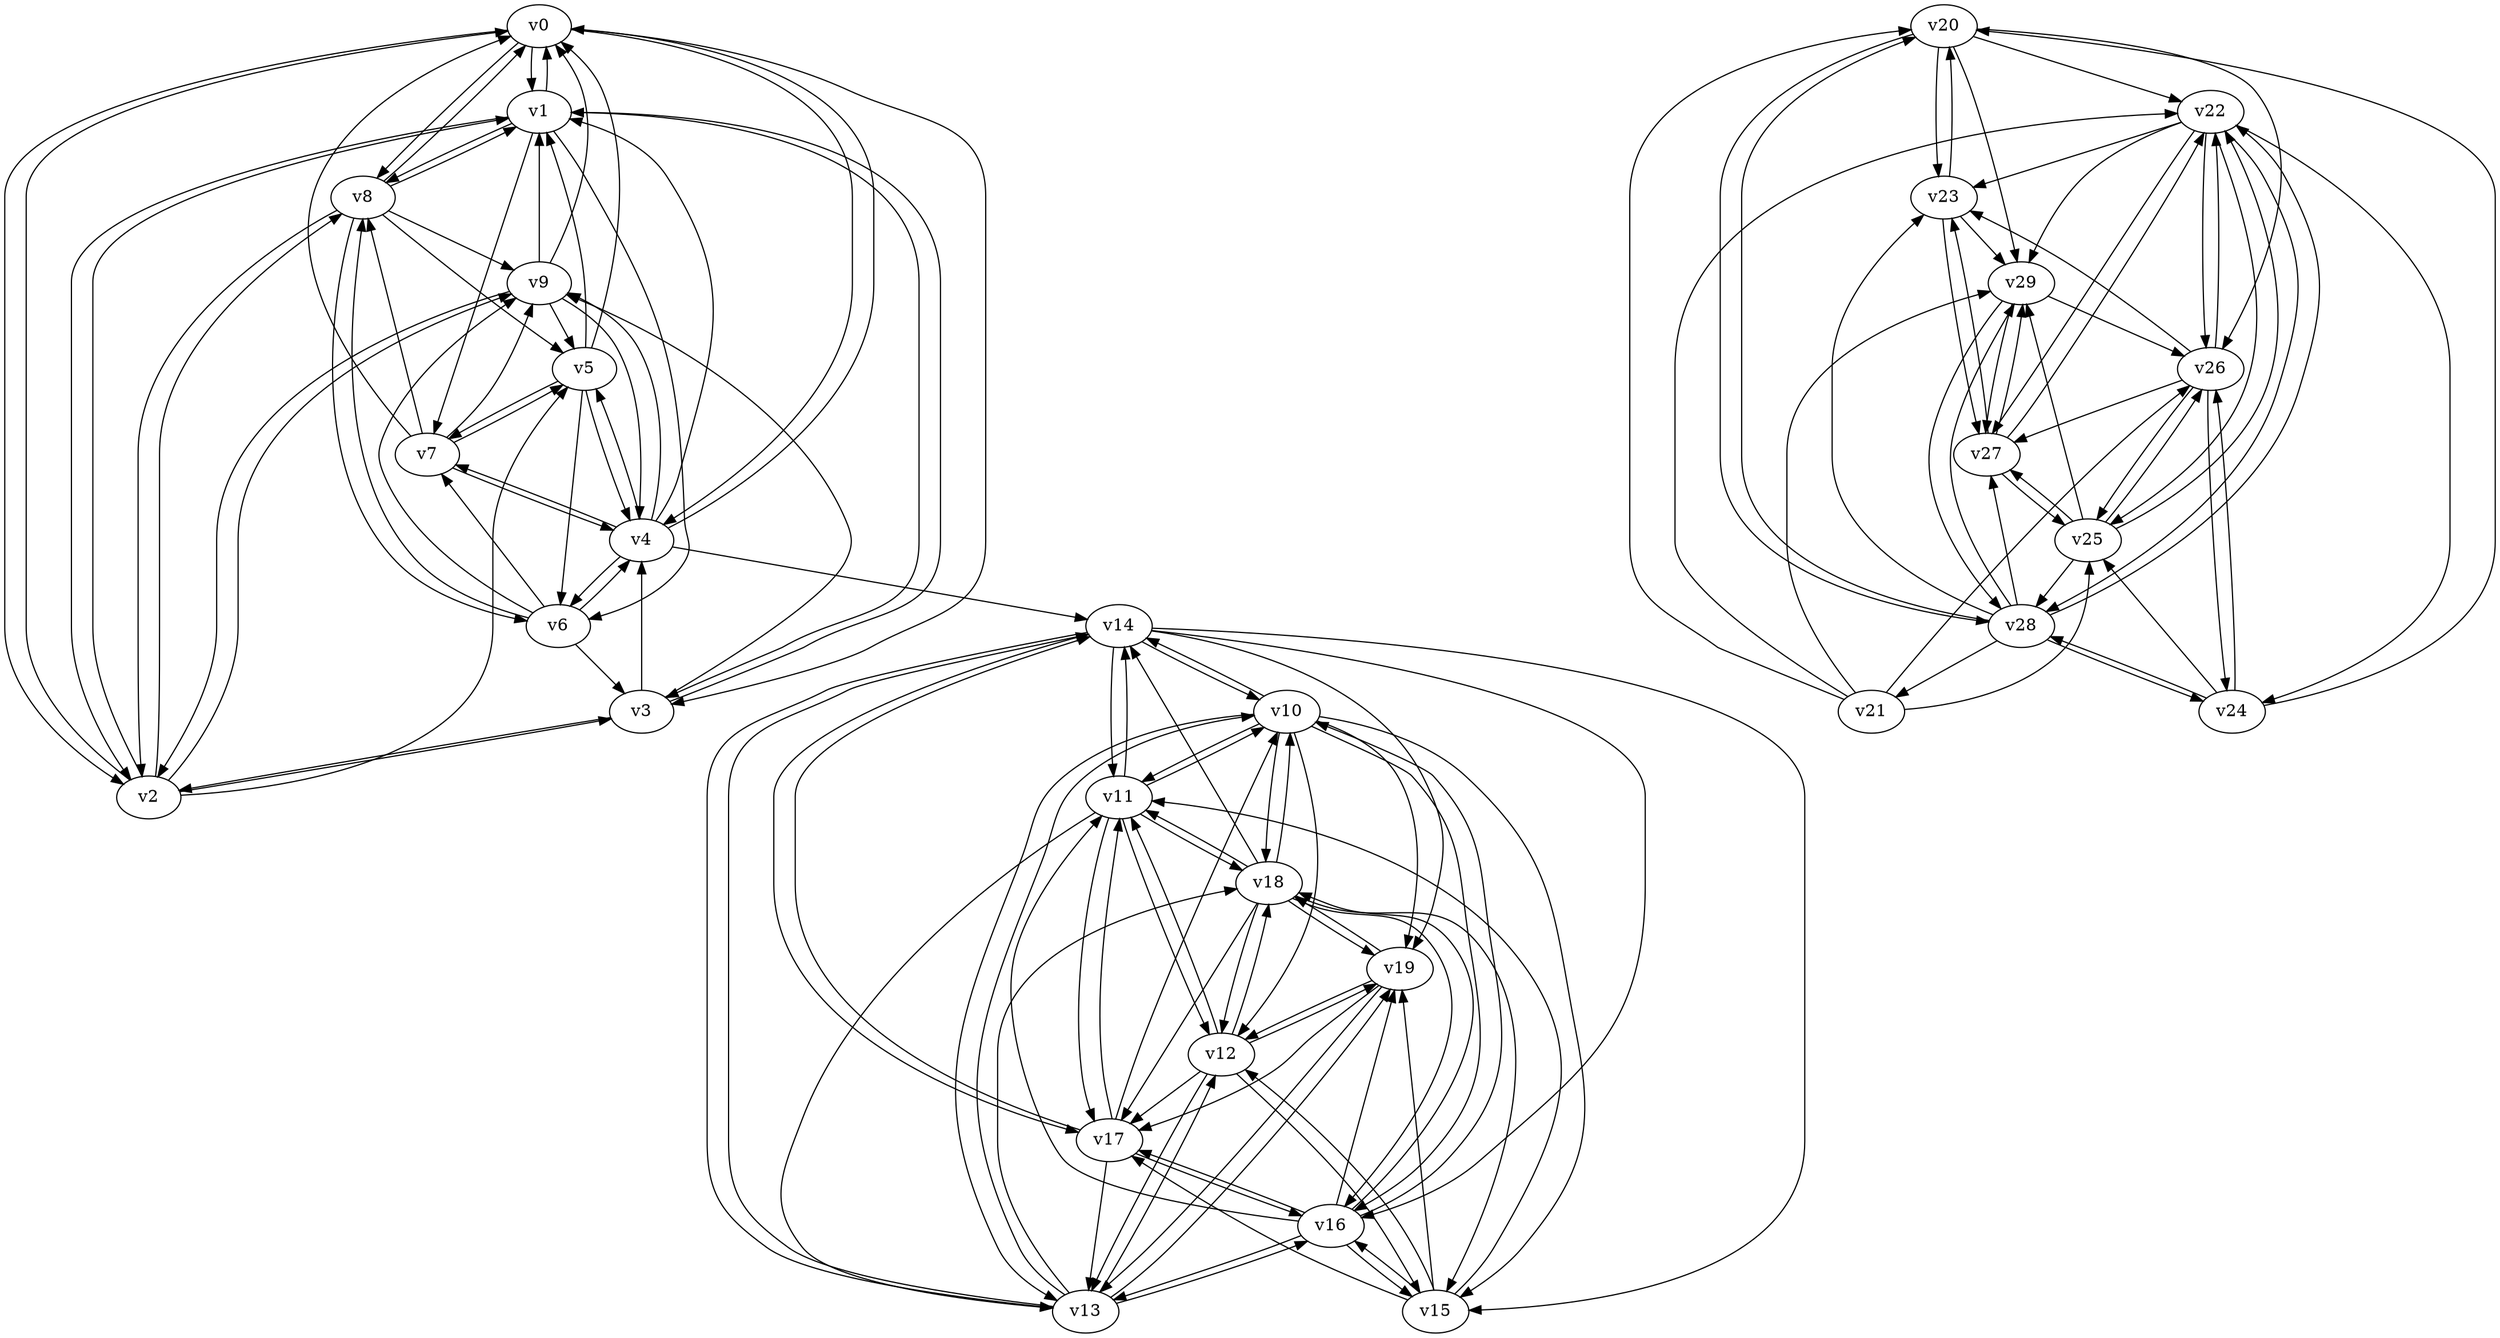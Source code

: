 digraph buchi_test042 {
    v0 [name="v0", player=1, priority=1];
    v1 [name="v1", player=0, priority=1];
    v2 [name="v2", player=0, priority=1];
    v3 [name="v3", player=0, priority=1];
    v4 [name="v4", player=1, priority=1];
    v5 [name="v5", player=1, priority=1];
    v6 [name="v6", player=0, priority=1];
    v7 [name="v7", player=0, priority=0];
    v8 [name="v8", player=0, priority=0];
    v9 [name="v9", player=1, priority=0];
    v10 [name="v10", player=1, priority=0];
    v11 [name="v11", player=0, priority=1];
    v12 [name="v12", player=1, priority=1];
    v13 [name="v13", player=0, priority=1];
    v14 [name="v14", player=1, priority=1];
    v15 [name="v15", player=0, priority=1];
    v16 [name="v16", player=0, priority=0];
    v17 [name="v17", player=1, priority=1];
    v18 [name="v18", player=0, priority=0];
    v19 [name="v19", player=0, priority=1];
    v20 [name="v20", player=0, priority=1];
    v21 [name="v21", player=0, priority=0];
    v22 [name="v22", player=0, priority=0];
    v23 [name="v23", player=0, priority=1];
    v24 [name="v24", player=1, priority=0];
    v25 [name="v25", player=1, priority=1];
    v26 [name="v26", player=0, priority=0];
    v27 [name="v27", player=1, priority=1];
    v28 [name="v28", player=1, priority=0];
    v29 [name="v29", player=0, priority=0];
    v4 -> v0;
    v18 -> v17;
    v4 -> v9;
    v5 -> v1;
    v8 -> v0;
    v14 -> v13;
    v20 -> v29;
    v8 -> v9;
    v22 -> v26;
    v28 -> v21;
    v19 -> v18;
    v11 -> v14;
    v16 -> v13;
    v18 -> v10;
    v24 -> v26;
    v26 -> v23;
    v18 -> v19;
    v20 -> v22;
    v8 -> v2;
    v9 -> v1;
    v12 -> v18;
    v14 -> v15;
    v17 -> v14;
    v22 -> v28;
    v23 -> v27;
    v28 -> v23;
    v1 -> v8;
    v13 -> v10;
    v6 -> v4;
    v13 -> v19;
    v15 -> v16;
    v16 -> v15;
    v18 -> v12;
    v24 -> v28;
    v26 -> v25;
    v25 -> v27;
    v29 -> v27;
    v23 -> v20;
    v14 -> v17;
    v17 -> v16;
    v23 -> v29;
    v13 -> v12;
    v27 -> v29;
    v7 -> v5;
    v16 -> v17;
    v18 -> v14;
    v25 -> v29;
    v3 -> v1;
    v12 -> v13;
    v14 -> v10;
    v5 -> v7;
    v20 -> v26;
    v21 -> v25;
    v9 -> v5;
    v0 -> v2;
    v14 -> v19;
    v22 -> v23;
    v1 -> v3;
    v27 -> v22;
    v10 -> v15;
    v13 -> v14;
    v15 -> v11;
    v16 -> v10;
    v25 -> v22;
    v16 -> v19;
    v18 -> v16;
    v5 -> v0;
    v12 -> v15;
    v17 -> v11;
    v20 -> v28;
    v22 -> v25;
    v7 -> v0;
    v13 -> v16;
    v7 -> v9;
    v24 -> v25;
    v21 -> v20;
    v9 -> v0;
    v12 -> v17;
    v22 -> v27;
    v21 -> v29;
    v19 -> v13;
    v1 -> v7;
    v10 -> v19;
    v13 -> v18;
    v11 -> v18;
    v18 -> v11;
    v25 -> v26;
    v26 -> v27;
    v29 -> v26;
    v5 -> v4;
    v4 -> v6;
    v20 -> v23;
    v9 -> v2;
    v12 -> v19;
    v14 -> v16;
    v21 -> v22;
    v8 -> v6;
    v1 -> v0;
    v10 -> v12;
    v2 -> v8;
    v28 -> v27;
    v7 -> v4;
    v25 -> v28;
    v6 -> v8;
    v3 -> v9;
    v5 -> v6;
    v29 -> v28;
    v1 -> v2;
    v0 -> v4;
    v2 -> v1;
    v19 -> v17;
    v10 -> v14;
    v28 -> v20;
    v11 -> v13;
    v28 -> v29;
    v26 -> v22;
    v3 -> v2;
    v4 -> v1;
    v14 -> v11;
    v21 -> v26;
    v8 -> v1;
    v17 -> v13;
    v27 -> v23;
    v2 -> v3;
    v28 -> v22;
    v10 -> v16;
    v6 -> v3;
    v26 -> v24;
    v3 -> v4;
    v19 -> v12;
    v22 -> v29;
    v1 -> v6;
    v0 -> v8;
    v2 -> v5;
    v27 -> v25;
    v10 -> v18;
    v28 -> v24;
    v11 -> v17;
    v24 -> v20;
    v15 -> v17;
    v4 -> v5;
    v4 -> v14;
    v8 -> v5;
    v9 -> v4;
    v0 -> v1;
    v10 -> v11;
    v11 -> v10;
    v6 -> v7;
    v15 -> v19;
    v16 -> v18;
    v18 -> v15;
    v12 -> v11;
    v4 -> v7;
    v17 -> v10;
    v22 -> v24;
    v0 -> v3;
    v2 -> v0;
    v10 -> v13;
    v11 -> v12;
    v2 -> v9;
    v15 -> v12;
    v6 -> v9;
    v16 -> v11;
    v7 -> v8;
}
